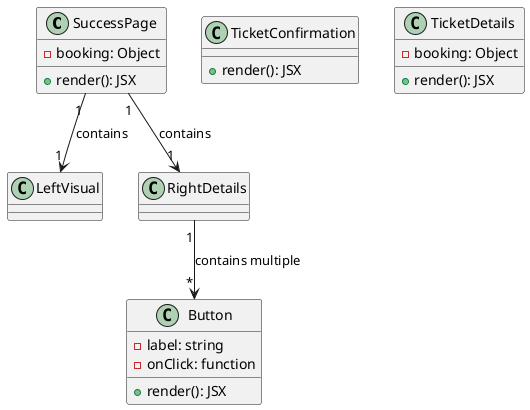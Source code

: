 @startuml
class SuccessPage {
    - booking: Object
    + render(): JSX
}

class TicketConfirmation {
    + render(): JSX
}

class TicketDetails {
    - booking: Object
    + render(): JSX
}

class Button {
    - label: string
    - onClick: function
    + render(): JSX
}

SuccessPage "1" --> "1" LeftVisual : contains
SuccessPage "1" --> "1" RightDetails : contains
RightDetails "1" --> "*" Button : contains multiple

@enduml
